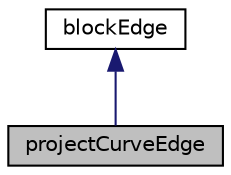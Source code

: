 digraph "projectCurveEdge"
{
  bgcolor="transparent";
  edge [fontname="Helvetica",fontsize="10",labelfontname="Helvetica",labelfontsize="10"];
  node [fontname="Helvetica",fontsize="10",shape=record];
  Node1 [label="projectCurveEdge",height=0.2,width=0.4,color="black", fillcolor="grey75", style="filled" fontcolor="black"];
  Node2 -> Node1 [dir="back",color="midnightblue",fontsize="10",style="solid",fontname="Helvetica"];
  Node2 [label="blockEdge",height=0.2,width=0.4,color="black",URL="$classFoam_1_1blockEdge.html",tooltip="Define a curved edge that is parameterized for 0&lt;lambda&lt;1 between the start and end point..."];
}
